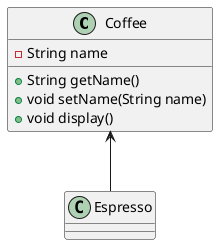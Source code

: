 @startuml
Coffee <-- Espresso

class Coffee {
  -String name
  +String getName()
  +void setName(String name)
  +void display()
}

class Espresso
@enduml